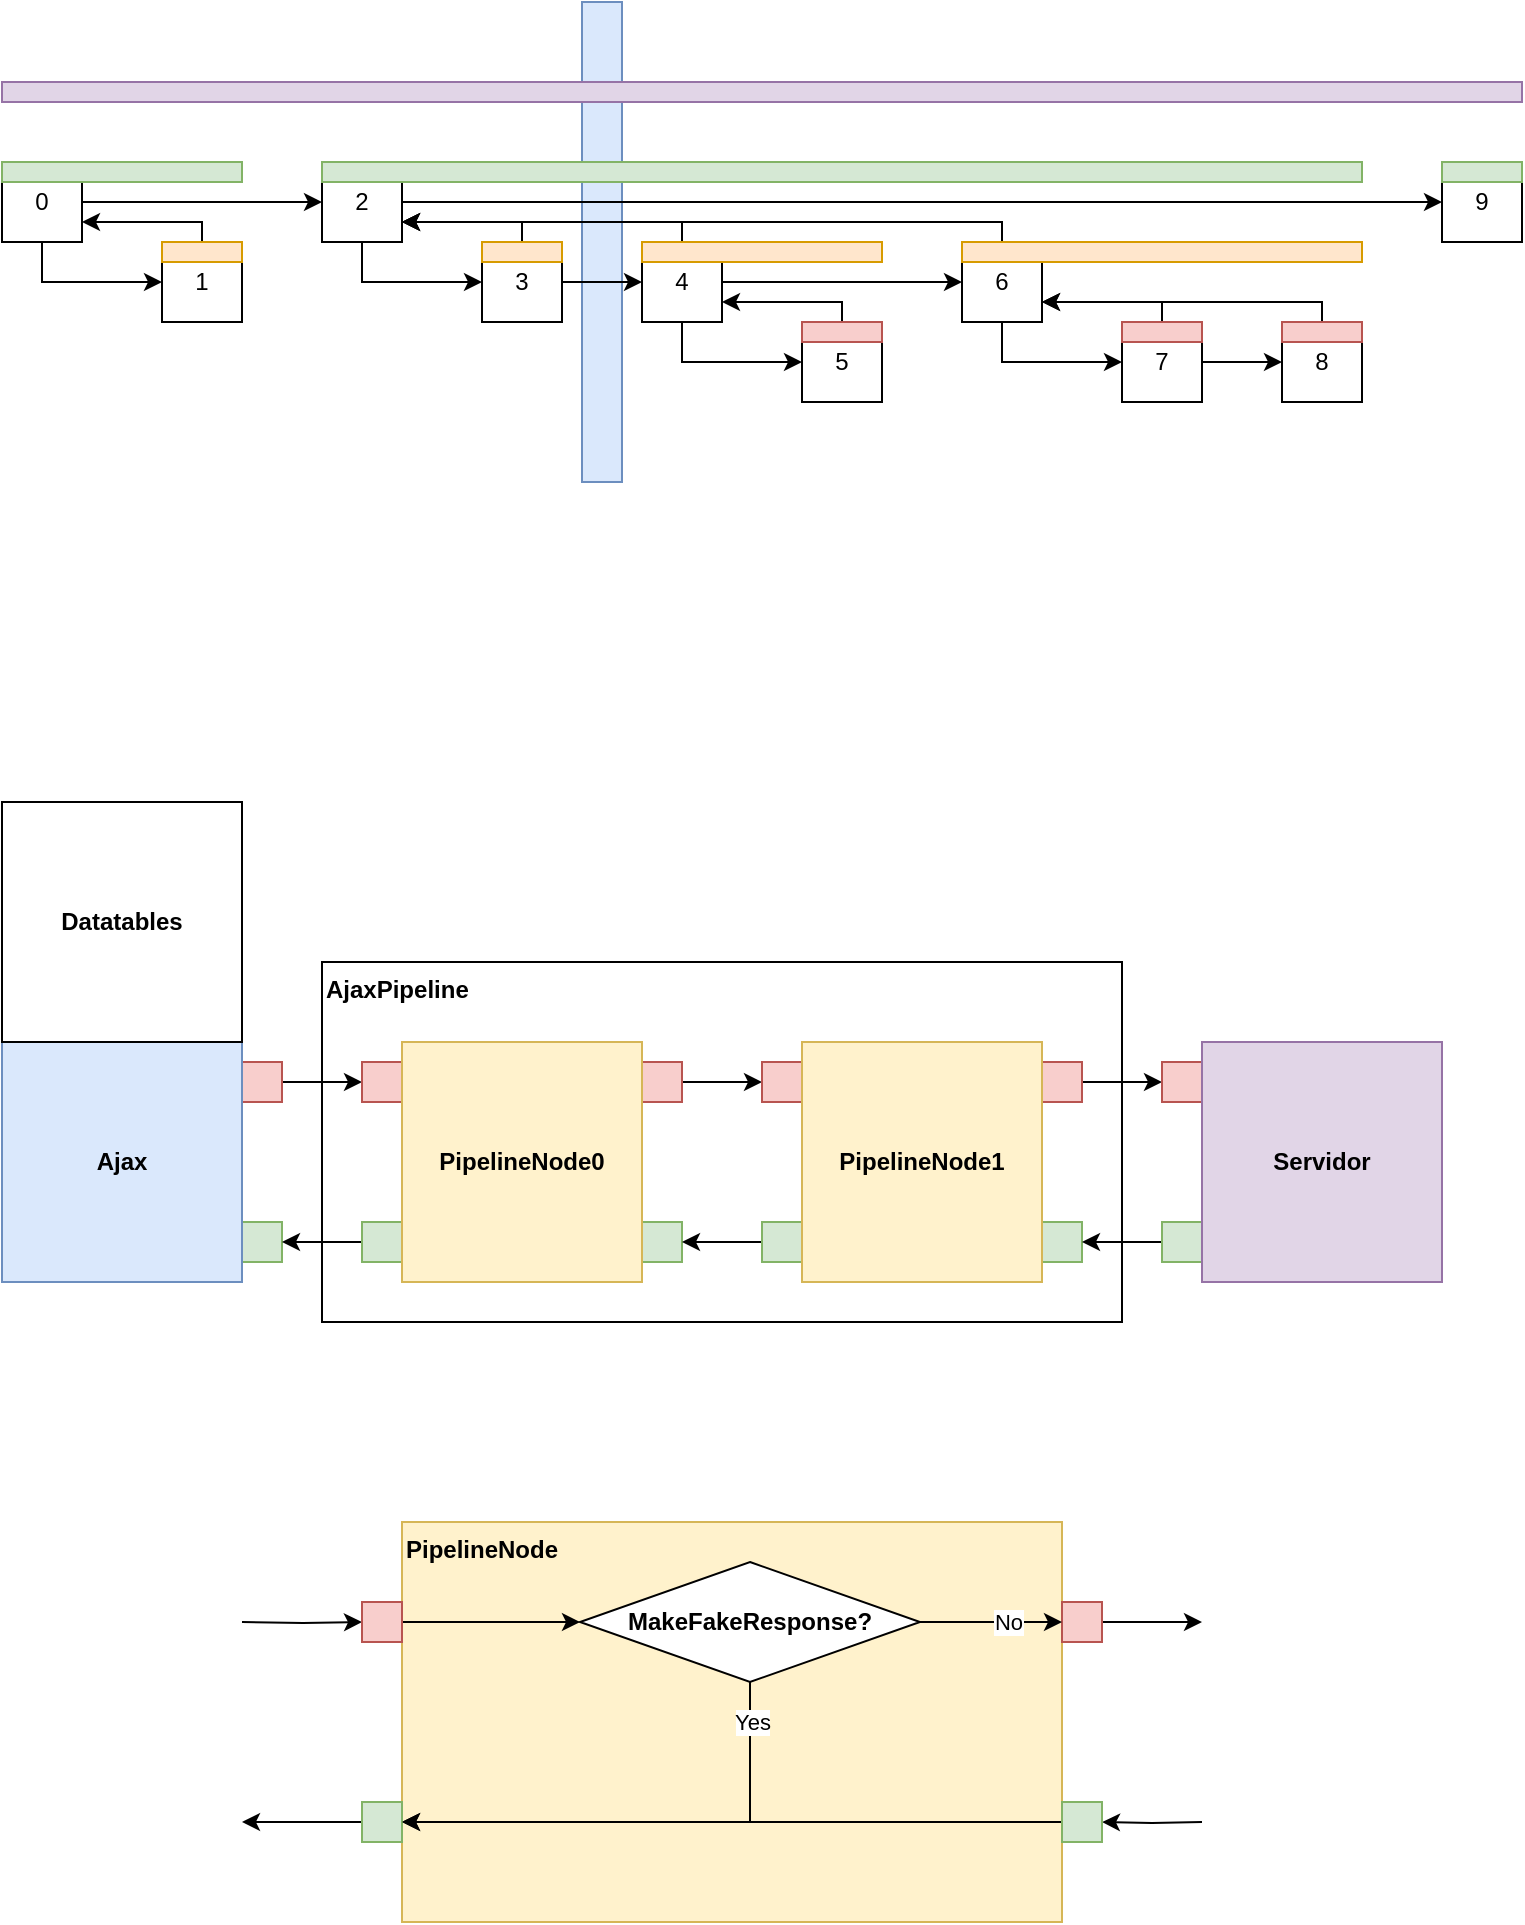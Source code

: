 <mxfile version="14.6.6" type="github">
  <diagram id="irB2v04NACGP2dBbuSmz" name="Page-1">
    <mxGraphModel dx="1240" dy="711" grid="1" gridSize="10" guides="1" tooltips="1" connect="1" arrows="1" fold="1" page="1" pageScale="1" pageWidth="827" pageHeight="1169" math="0" shadow="0">
      <root>
        <mxCell id="0" />
        <mxCell id="1" parent="0" />
        <mxCell id="42SlKrIPYoTbg7gqpLMP-43" value="&lt;b&gt;AjaxPipeline&lt;/b&gt;" style="rounded=0;whiteSpace=wrap;html=1;align=left;verticalAlign=top;" vertex="1" parent="1">
          <mxGeometry x="200" y="480" width="400" height="180" as="geometry" />
        </mxCell>
        <mxCell id="koz-F7RfOrb6fmqKRFEv-27" value="" style="rounded=0;whiteSpace=wrap;html=1;fillColor=#dae8fc;strokeColor=#6c8ebf;" parent="1" vertex="1">
          <mxGeometry x="330" width="20" height="240" as="geometry" />
        </mxCell>
        <mxCell id="koz-F7RfOrb6fmqKRFEv-3" style="edgeStyle=orthogonalEdgeStyle;rounded=0;orthogonalLoop=1;jettySize=auto;html=1;entryX=0;entryY=0.5;entryDx=0;entryDy=0;" parent="1" source="koz-F7RfOrb6fmqKRFEv-1" target="koz-F7RfOrb6fmqKRFEv-2" edge="1">
          <mxGeometry relative="1" as="geometry">
            <Array as="points">
              <mxPoint x="60" y="140" />
            </Array>
          </mxGeometry>
        </mxCell>
        <mxCell id="koz-F7RfOrb6fmqKRFEv-6" style="edgeStyle=orthogonalEdgeStyle;rounded=0;orthogonalLoop=1;jettySize=auto;html=1;entryX=0;entryY=0.5;entryDx=0;entryDy=0;" parent="1" source="koz-F7RfOrb6fmqKRFEv-1" target="koz-F7RfOrb6fmqKRFEv-4" edge="1">
          <mxGeometry relative="1" as="geometry" />
        </mxCell>
        <mxCell id="koz-F7RfOrb6fmqKRFEv-1" value="0" style="rounded=0;whiteSpace=wrap;html=1;" parent="1" vertex="1">
          <mxGeometry x="40" y="80" width="40" height="40" as="geometry" />
        </mxCell>
        <mxCell id="koz-F7RfOrb6fmqKRFEv-5" style="edgeStyle=orthogonalEdgeStyle;rounded=0;orthogonalLoop=1;jettySize=auto;html=1;entryX=1;entryY=0.75;entryDx=0;entryDy=0;" parent="1" source="koz-F7RfOrb6fmqKRFEv-2" target="koz-F7RfOrb6fmqKRFEv-1" edge="1">
          <mxGeometry relative="1" as="geometry">
            <Array as="points">
              <mxPoint x="140" y="110" />
            </Array>
          </mxGeometry>
        </mxCell>
        <mxCell id="koz-F7RfOrb6fmqKRFEv-2" value="1" style="rounded=0;whiteSpace=wrap;html=1;" parent="1" vertex="1">
          <mxGeometry x="120" y="120" width="40" height="40" as="geometry" />
        </mxCell>
        <mxCell id="koz-F7RfOrb6fmqKRFEv-16" style="edgeStyle=orthogonalEdgeStyle;rounded=0;orthogonalLoop=1;jettySize=auto;html=1;entryX=0;entryY=0.5;entryDx=0;entryDy=0;exitX=0.5;exitY=1;exitDx=0;exitDy=0;" parent="1" source="koz-F7RfOrb6fmqKRFEv-4" target="koz-F7RfOrb6fmqKRFEv-7" edge="1">
          <mxGeometry relative="1" as="geometry" />
        </mxCell>
        <mxCell id="koz-F7RfOrb6fmqKRFEv-26" style="edgeStyle=orthogonalEdgeStyle;rounded=0;orthogonalLoop=1;jettySize=auto;html=1;entryX=0;entryY=0.5;entryDx=0;entryDy=0;" parent="1" source="koz-F7RfOrb6fmqKRFEv-4" target="koz-F7RfOrb6fmqKRFEv-19" edge="1">
          <mxGeometry relative="1" as="geometry" />
        </mxCell>
        <mxCell id="koz-F7RfOrb6fmqKRFEv-4" value="2" style="rounded=0;whiteSpace=wrap;html=1;" parent="1" vertex="1">
          <mxGeometry x="200" y="80" width="40" height="40" as="geometry" />
        </mxCell>
        <mxCell id="koz-F7RfOrb6fmqKRFEv-13" style="edgeStyle=orthogonalEdgeStyle;rounded=0;orthogonalLoop=1;jettySize=auto;html=1;entryX=1;entryY=0.75;entryDx=0;entryDy=0;" parent="1" source="koz-F7RfOrb6fmqKRFEv-7" target="koz-F7RfOrb6fmqKRFEv-4" edge="1">
          <mxGeometry relative="1" as="geometry">
            <Array as="points">
              <mxPoint x="300" y="110" />
            </Array>
          </mxGeometry>
        </mxCell>
        <mxCell id="koz-F7RfOrb6fmqKRFEv-17" style="edgeStyle=orthogonalEdgeStyle;rounded=0;orthogonalLoop=1;jettySize=auto;html=1;entryX=0;entryY=0.5;entryDx=0;entryDy=0;" parent="1" source="koz-F7RfOrb6fmqKRFEv-7" target="koz-F7RfOrb6fmqKRFEv-8" edge="1">
          <mxGeometry relative="1" as="geometry" />
        </mxCell>
        <mxCell id="koz-F7RfOrb6fmqKRFEv-7" value="3" style="rounded=0;whiteSpace=wrap;html=1;" parent="1" vertex="1">
          <mxGeometry x="280" y="120" width="40" height="40" as="geometry" />
        </mxCell>
        <mxCell id="koz-F7RfOrb6fmqKRFEv-14" style="edgeStyle=orthogonalEdgeStyle;rounded=0;orthogonalLoop=1;jettySize=auto;html=1;entryX=1;entryY=0.75;entryDx=0;entryDy=0;" parent="1" source="koz-F7RfOrb6fmqKRFEv-8" target="koz-F7RfOrb6fmqKRFEv-4" edge="1">
          <mxGeometry relative="1" as="geometry">
            <Array as="points">
              <mxPoint x="380" y="110" />
            </Array>
          </mxGeometry>
        </mxCell>
        <mxCell id="koz-F7RfOrb6fmqKRFEv-18" style="edgeStyle=orthogonalEdgeStyle;rounded=0;orthogonalLoop=1;jettySize=auto;html=1;entryX=0;entryY=0.5;entryDx=0;entryDy=0;" parent="1" source="koz-F7RfOrb6fmqKRFEv-8" target="koz-F7RfOrb6fmqKRFEv-10" edge="1">
          <mxGeometry relative="1" as="geometry" />
        </mxCell>
        <mxCell id="koz-F7RfOrb6fmqKRFEv-21" style="edgeStyle=orthogonalEdgeStyle;rounded=0;orthogonalLoop=1;jettySize=auto;html=1;entryX=0;entryY=0.5;entryDx=0;entryDy=0;" parent="1" source="koz-F7RfOrb6fmqKRFEv-8" target="koz-F7RfOrb6fmqKRFEv-9" edge="1">
          <mxGeometry relative="1" as="geometry">
            <Array as="points">
              <mxPoint x="380" y="180" />
            </Array>
          </mxGeometry>
        </mxCell>
        <mxCell id="koz-F7RfOrb6fmqKRFEv-8" value="4" style="rounded=0;whiteSpace=wrap;html=1;" parent="1" vertex="1">
          <mxGeometry x="360" y="120" width="40" height="40" as="geometry" />
        </mxCell>
        <mxCell id="koz-F7RfOrb6fmqKRFEv-20" style="edgeStyle=orthogonalEdgeStyle;rounded=0;orthogonalLoop=1;jettySize=auto;html=1;entryX=1;entryY=0.75;entryDx=0;entryDy=0;" parent="1" source="koz-F7RfOrb6fmqKRFEv-9" target="koz-F7RfOrb6fmqKRFEv-8" edge="1">
          <mxGeometry relative="1" as="geometry">
            <Array as="points">
              <mxPoint x="460" y="150" />
            </Array>
          </mxGeometry>
        </mxCell>
        <mxCell id="koz-F7RfOrb6fmqKRFEv-9" value="5" style="rounded=0;whiteSpace=wrap;html=1;" parent="1" vertex="1">
          <mxGeometry x="440" y="160" width="40" height="40" as="geometry" />
        </mxCell>
        <mxCell id="koz-F7RfOrb6fmqKRFEv-15" style="edgeStyle=orthogonalEdgeStyle;rounded=0;orthogonalLoop=1;jettySize=auto;html=1;entryX=1;entryY=0.75;entryDx=0;entryDy=0;" parent="1" source="koz-F7RfOrb6fmqKRFEv-10" target="koz-F7RfOrb6fmqKRFEv-4" edge="1">
          <mxGeometry relative="1" as="geometry">
            <Array as="points">
              <mxPoint x="540" y="110" />
            </Array>
          </mxGeometry>
        </mxCell>
        <mxCell id="koz-F7RfOrb6fmqKRFEv-24" style="edgeStyle=orthogonalEdgeStyle;rounded=0;orthogonalLoop=1;jettySize=auto;html=1;entryX=0;entryY=0.5;entryDx=0;entryDy=0;" parent="1" source="koz-F7RfOrb6fmqKRFEv-10" target="koz-F7RfOrb6fmqKRFEv-11" edge="1">
          <mxGeometry relative="1" as="geometry">
            <Array as="points">
              <mxPoint x="540" y="180" />
            </Array>
          </mxGeometry>
        </mxCell>
        <mxCell id="koz-F7RfOrb6fmqKRFEv-10" value="6" style="rounded=0;whiteSpace=wrap;html=1;" parent="1" vertex="1">
          <mxGeometry x="520" y="120" width="40" height="40" as="geometry" />
        </mxCell>
        <mxCell id="koz-F7RfOrb6fmqKRFEv-22" style="edgeStyle=orthogonalEdgeStyle;rounded=0;orthogonalLoop=1;jettySize=auto;html=1;entryX=1;entryY=0.75;entryDx=0;entryDy=0;" parent="1" source="koz-F7RfOrb6fmqKRFEv-11" target="koz-F7RfOrb6fmqKRFEv-10" edge="1">
          <mxGeometry relative="1" as="geometry">
            <Array as="points">
              <mxPoint x="620" y="150" />
            </Array>
          </mxGeometry>
        </mxCell>
        <mxCell id="koz-F7RfOrb6fmqKRFEv-25" style="edgeStyle=orthogonalEdgeStyle;rounded=0;orthogonalLoop=1;jettySize=auto;html=1;entryX=0;entryY=0.5;entryDx=0;entryDy=0;" parent="1" source="koz-F7RfOrb6fmqKRFEv-11" target="koz-F7RfOrb6fmqKRFEv-12" edge="1">
          <mxGeometry relative="1" as="geometry" />
        </mxCell>
        <mxCell id="koz-F7RfOrb6fmqKRFEv-11" value="7" style="rounded=0;whiteSpace=wrap;html=1;" parent="1" vertex="1">
          <mxGeometry x="600" y="160" width="40" height="40" as="geometry" />
        </mxCell>
        <mxCell id="koz-F7RfOrb6fmqKRFEv-23" style="edgeStyle=orthogonalEdgeStyle;rounded=0;orthogonalLoop=1;jettySize=auto;html=1;entryX=1;entryY=0.75;entryDx=0;entryDy=0;" parent="1" source="koz-F7RfOrb6fmqKRFEv-12" target="koz-F7RfOrb6fmqKRFEv-10" edge="1">
          <mxGeometry relative="1" as="geometry">
            <Array as="points">
              <mxPoint x="700" y="150" />
            </Array>
          </mxGeometry>
        </mxCell>
        <mxCell id="koz-F7RfOrb6fmqKRFEv-12" value="8" style="rounded=0;whiteSpace=wrap;html=1;" parent="1" vertex="1">
          <mxGeometry x="680" y="160" width="40" height="40" as="geometry" />
        </mxCell>
        <mxCell id="koz-F7RfOrb6fmqKRFEv-19" value="9" style="rounded=0;whiteSpace=wrap;html=1;" parent="1" vertex="1">
          <mxGeometry x="760" y="80" width="40" height="40" as="geometry" />
        </mxCell>
        <mxCell id="koz-F7RfOrb6fmqKRFEv-28" value="" style="rounded=0;whiteSpace=wrap;html=1;fillColor=#d5e8d4;strokeColor=#82b366;" parent="1" vertex="1">
          <mxGeometry x="200" y="80" width="520" height="10" as="geometry" />
        </mxCell>
        <mxCell id="koz-F7RfOrb6fmqKRFEv-29" value="" style="rounded=0;whiteSpace=wrap;html=1;fillColor=#ffe6cc;strokeColor=#d79b00;" parent="1" vertex="1">
          <mxGeometry x="280" y="120" width="40" height="10" as="geometry" />
        </mxCell>
        <mxCell id="koz-F7RfOrb6fmqKRFEv-30" value="" style="rounded=0;whiteSpace=wrap;html=1;fillColor=#ffe6cc;strokeColor=#d79b00;" parent="1" vertex="1">
          <mxGeometry x="360" y="120" width="120" height="10" as="geometry" />
        </mxCell>
        <mxCell id="koz-F7RfOrb6fmqKRFEv-31" value="" style="rounded=0;whiteSpace=wrap;html=1;fillColor=#f8cecc;strokeColor=#b85450;" parent="1" vertex="1">
          <mxGeometry x="440" y="160" width="40" height="10" as="geometry" />
        </mxCell>
        <mxCell id="koz-F7RfOrb6fmqKRFEv-32" value="" style="rounded=0;whiteSpace=wrap;html=1;fillColor=#ffe6cc;strokeColor=#d79b00;" parent="1" vertex="1">
          <mxGeometry x="520" y="120" width="200" height="10" as="geometry" />
        </mxCell>
        <mxCell id="koz-F7RfOrb6fmqKRFEv-33" value="" style="rounded=0;whiteSpace=wrap;html=1;fillColor=#f8cecc;strokeColor=#b85450;" parent="1" vertex="1">
          <mxGeometry x="600" y="160" width="40" height="10" as="geometry" />
        </mxCell>
        <mxCell id="koz-F7RfOrb6fmqKRFEv-34" value="" style="rounded=0;whiteSpace=wrap;html=1;fillColor=#f8cecc;strokeColor=#b85450;" parent="1" vertex="1">
          <mxGeometry x="680" y="160" width="40" height="10" as="geometry" />
        </mxCell>
        <mxCell id="koz-F7RfOrb6fmqKRFEv-35" value="" style="rounded=0;whiteSpace=wrap;html=1;fillColor=#ffe6cc;strokeColor=#d79b00;" parent="1" vertex="1">
          <mxGeometry x="120" y="120" width="40" height="10" as="geometry" />
        </mxCell>
        <mxCell id="koz-F7RfOrb6fmqKRFEv-36" value="" style="rounded=0;whiteSpace=wrap;html=1;fillColor=#d5e8d4;strokeColor=#82b366;" parent="1" vertex="1">
          <mxGeometry x="40" y="80" width="120" height="10" as="geometry" />
        </mxCell>
        <mxCell id="koz-F7RfOrb6fmqKRFEv-37" value="" style="rounded=0;whiteSpace=wrap;html=1;fillColor=#e1d5e7;strokeColor=#9673a6;" parent="1" vertex="1">
          <mxGeometry x="40" y="40" width="760" height="10" as="geometry" />
        </mxCell>
        <mxCell id="koz-F7RfOrb6fmqKRFEv-40" value="" style="rounded=0;whiteSpace=wrap;html=1;fillColor=#d5e8d4;strokeColor=#82b366;" parent="1" vertex="1">
          <mxGeometry x="760" y="80" width="40" height="10" as="geometry" />
        </mxCell>
        <mxCell id="42SlKrIPYoTbg7gqpLMP-37" style="edgeStyle=orthogonalEdgeStyle;rounded=0;orthogonalLoop=1;jettySize=auto;html=1;" edge="1" parent="1" source="42SlKrIPYoTbg7gqpLMP-20" target="42SlKrIPYoTbg7gqpLMP-27">
          <mxGeometry relative="1" as="geometry" />
        </mxCell>
        <mxCell id="42SlKrIPYoTbg7gqpLMP-20" value="" style="rounded=0;whiteSpace=wrap;html=1;fillColor=#f8cecc;strokeColor=#b85450;" vertex="1" parent="1">
          <mxGeometry x="160" y="530" width="20" height="20" as="geometry" />
        </mxCell>
        <mxCell id="42SlKrIPYoTbg7gqpLMP-21" value="" style="rounded=0;whiteSpace=wrap;html=1;fillColor=#d5e8d4;strokeColor=#82b366;" vertex="1" parent="1">
          <mxGeometry x="160" y="610" width="20" height="20" as="geometry" />
        </mxCell>
        <mxCell id="42SlKrIPYoTbg7gqpLMP-19" value="&lt;b&gt;Ajax&lt;/b&gt;" style="rounded=0;whiteSpace=wrap;html=1;fillColor=#dae8fc;strokeColor=#6c8ebf;" vertex="1" parent="1">
          <mxGeometry x="40" y="520" width="120" height="120" as="geometry" />
        </mxCell>
        <mxCell id="42SlKrIPYoTbg7gqpLMP-38" style="edgeStyle=orthogonalEdgeStyle;rounded=0;orthogonalLoop=1;jettySize=auto;html=1;" edge="1" parent="1" source="42SlKrIPYoTbg7gqpLMP-24" target="42SlKrIPYoTbg7gqpLMP-32">
          <mxGeometry relative="1" as="geometry" />
        </mxCell>
        <mxCell id="42SlKrIPYoTbg7gqpLMP-24" value="" style="rounded=0;whiteSpace=wrap;html=1;fillColor=#f8cecc;strokeColor=#b85450;" vertex="1" parent="1">
          <mxGeometry x="360" y="530" width="20" height="20" as="geometry" />
        </mxCell>
        <mxCell id="42SlKrIPYoTbg7gqpLMP-25" value="" style="rounded=0;whiteSpace=wrap;html=1;fillColor=#d5e8d4;strokeColor=#82b366;" vertex="1" parent="1">
          <mxGeometry x="360" y="610" width="20" height="20" as="geometry" />
        </mxCell>
        <mxCell id="42SlKrIPYoTbg7gqpLMP-40" style="edgeStyle=orthogonalEdgeStyle;rounded=0;orthogonalLoop=1;jettySize=auto;html=1;" edge="1" parent="1" source="42SlKrIPYoTbg7gqpLMP-26" target="42SlKrIPYoTbg7gqpLMP-21">
          <mxGeometry relative="1" as="geometry" />
        </mxCell>
        <mxCell id="42SlKrIPYoTbg7gqpLMP-26" value="" style="rounded=0;whiteSpace=wrap;html=1;fillColor=#d5e8d4;strokeColor=#82b366;" vertex="1" parent="1">
          <mxGeometry x="220" y="610" width="20" height="20" as="geometry" />
        </mxCell>
        <mxCell id="42SlKrIPYoTbg7gqpLMP-27" value="" style="rounded=0;whiteSpace=wrap;html=1;fillColor=#f8cecc;strokeColor=#b85450;" vertex="1" parent="1">
          <mxGeometry x="220" y="530" width="20" height="20" as="geometry" />
        </mxCell>
        <mxCell id="42SlKrIPYoTbg7gqpLMP-28" value="&lt;b&gt;PipelineNode0&lt;/b&gt;" style="rounded=0;whiteSpace=wrap;html=1;fillColor=#fff2cc;strokeColor=#d6b656;" vertex="1" parent="1">
          <mxGeometry x="240" y="520" width="120" height="120" as="geometry" />
        </mxCell>
        <mxCell id="42SlKrIPYoTbg7gqpLMP-39" style="edgeStyle=orthogonalEdgeStyle;rounded=0;orthogonalLoop=1;jettySize=auto;html=1;" edge="1" parent="1" source="42SlKrIPYoTbg7gqpLMP-29" target="42SlKrIPYoTbg7gqpLMP-34">
          <mxGeometry relative="1" as="geometry" />
        </mxCell>
        <mxCell id="42SlKrIPYoTbg7gqpLMP-29" value="" style="rounded=0;whiteSpace=wrap;html=1;fillColor=#f8cecc;strokeColor=#b85450;" vertex="1" parent="1">
          <mxGeometry x="560" y="530" width="20" height="20" as="geometry" />
        </mxCell>
        <mxCell id="42SlKrIPYoTbg7gqpLMP-30" value="" style="rounded=0;whiteSpace=wrap;html=1;fillColor=#d5e8d4;strokeColor=#82b366;" vertex="1" parent="1">
          <mxGeometry x="560" y="610" width="20" height="20" as="geometry" />
        </mxCell>
        <mxCell id="42SlKrIPYoTbg7gqpLMP-41" style="edgeStyle=orthogonalEdgeStyle;rounded=0;orthogonalLoop=1;jettySize=auto;html=1;" edge="1" parent="1" source="42SlKrIPYoTbg7gqpLMP-31" target="42SlKrIPYoTbg7gqpLMP-25">
          <mxGeometry relative="1" as="geometry" />
        </mxCell>
        <mxCell id="42SlKrIPYoTbg7gqpLMP-31" value="" style="rounded=0;whiteSpace=wrap;html=1;fillColor=#d5e8d4;strokeColor=#82b366;" vertex="1" parent="1">
          <mxGeometry x="420" y="610" width="20" height="20" as="geometry" />
        </mxCell>
        <mxCell id="42SlKrIPYoTbg7gqpLMP-32" value="" style="rounded=0;whiteSpace=wrap;html=1;fillColor=#f8cecc;strokeColor=#b85450;" vertex="1" parent="1">
          <mxGeometry x="420" y="530" width="20" height="20" as="geometry" />
        </mxCell>
        <mxCell id="42SlKrIPYoTbg7gqpLMP-33" value="&lt;b&gt;PipelineNode1&lt;/b&gt;" style="rounded=0;whiteSpace=wrap;html=1;fillColor=#fff2cc;strokeColor=#d6b656;" vertex="1" parent="1">
          <mxGeometry x="440" y="520" width="120" height="120" as="geometry" />
        </mxCell>
        <mxCell id="42SlKrIPYoTbg7gqpLMP-34" value="" style="rounded=0;whiteSpace=wrap;html=1;fillColor=#f8cecc;strokeColor=#b85450;" vertex="1" parent="1">
          <mxGeometry x="620" y="530" width="20" height="20" as="geometry" />
        </mxCell>
        <mxCell id="42SlKrIPYoTbg7gqpLMP-42" style="edgeStyle=orthogonalEdgeStyle;rounded=0;orthogonalLoop=1;jettySize=auto;html=1;" edge="1" parent="1" source="42SlKrIPYoTbg7gqpLMP-35" target="42SlKrIPYoTbg7gqpLMP-30">
          <mxGeometry relative="1" as="geometry" />
        </mxCell>
        <mxCell id="42SlKrIPYoTbg7gqpLMP-35" value="" style="rounded=0;whiteSpace=wrap;html=1;fillColor=#d5e8d4;strokeColor=#82b366;" vertex="1" parent="1">
          <mxGeometry x="620" y="610" width="20" height="20" as="geometry" />
        </mxCell>
        <mxCell id="42SlKrIPYoTbg7gqpLMP-36" value="&lt;b&gt;Servidor&lt;/b&gt;" style="rounded=0;whiteSpace=wrap;html=1;fillColor=#e1d5e7;strokeColor=#9673a6;" vertex="1" parent="1">
          <mxGeometry x="640" y="520" width="120" height="120" as="geometry" />
        </mxCell>
        <mxCell id="42SlKrIPYoTbg7gqpLMP-48" value="&lt;b&gt;PipelineNode&lt;/b&gt;" style="rounded=0;whiteSpace=wrap;html=1;fillColor=#fff2cc;strokeColor=#d6b656;align=left;verticalAlign=top;" vertex="1" parent="1">
          <mxGeometry x="240" y="760" width="330" height="200" as="geometry" />
        </mxCell>
        <mxCell id="42SlKrIPYoTbg7gqpLMP-63" style="edgeStyle=orthogonalEdgeStyle;rounded=0;orthogonalLoop=1;jettySize=auto;html=1;" edge="1" parent="1" source="42SlKrIPYoTbg7gqpLMP-44">
          <mxGeometry relative="1" as="geometry">
            <mxPoint x="640.0" y="810" as="targetPoint" />
          </mxGeometry>
        </mxCell>
        <mxCell id="42SlKrIPYoTbg7gqpLMP-44" value="" style="rounded=0;whiteSpace=wrap;html=1;fillColor=#f8cecc;strokeColor=#b85450;" vertex="1" parent="1">
          <mxGeometry x="570" y="800" width="20" height="20" as="geometry" />
        </mxCell>
        <mxCell id="42SlKrIPYoTbg7gqpLMP-58" style="edgeStyle=orthogonalEdgeStyle;rounded=0;orthogonalLoop=1;jettySize=auto;html=1;entryX=0;entryY=0.75;entryDx=0;entryDy=0;" edge="1" parent="1" source="42SlKrIPYoTbg7gqpLMP-45" target="42SlKrIPYoTbg7gqpLMP-48">
          <mxGeometry relative="1" as="geometry">
            <Array as="points">
              <mxPoint x="560" y="910" />
              <mxPoint x="560" y="910" />
            </Array>
          </mxGeometry>
        </mxCell>
        <mxCell id="42SlKrIPYoTbg7gqpLMP-64" style="edgeStyle=orthogonalEdgeStyle;rounded=0;orthogonalLoop=1;jettySize=auto;html=1;" edge="1" parent="1" target="42SlKrIPYoTbg7gqpLMP-45">
          <mxGeometry relative="1" as="geometry">
            <mxPoint x="640.0" y="910" as="sourcePoint" />
          </mxGeometry>
        </mxCell>
        <mxCell id="42SlKrIPYoTbg7gqpLMP-45" value="" style="rounded=0;whiteSpace=wrap;html=1;fillColor=#d5e8d4;strokeColor=#82b366;" vertex="1" parent="1">
          <mxGeometry x="570" y="900" width="20" height="20" as="geometry" />
        </mxCell>
        <mxCell id="42SlKrIPYoTbg7gqpLMP-62" style="edgeStyle=orthogonalEdgeStyle;rounded=0;orthogonalLoop=1;jettySize=auto;html=1;" edge="1" parent="1" source="42SlKrIPYoTbg7gqpLMP-46">
          <mxGeometry relative="1" as="geometry">
            <mxPoint x="160" y="910" as="targetPoint" />
          </mxGeometry>
        </mxCell>
        <mxCell id="42SlKrIPYoTbg7gqpLMP-46" value="" style="rounded=0;whiteSpace=wrap;html=1;fillColor=#d5e8d4;strokeColor=#82b366;" vertex="1" parent="1">
          <mxGeometry x="220" y="900" width="20" height="20" as="geometry" />
        </mxCell>
        <mxCell id="42SlKrIPYoTbg7gqpLMP-54" style="edgeStyle=orthogonalEdgeStyle;rounded=0;orthogonalLoop=1;jettySize=auto;html=1;entryX=0;entryY=0.5;entryDx=0;entryDy=0;" edge="1" parent="1" source="42SlKrIPYoTbg7gqpLMP-47" target="42SlKrIPYoTbg7gqpLMP-53">
          <mxGeometry relative="1" as="geometry" />
        </mxCell>
        <mxCell id="42SlKrIPYoTbg7gqpLMP-61" style="edgeStyle=orthogonalEdgeStyle;rounded=0;orthogonalLoop=1;jettySize=auto;html=1;" edge="1" parent="1" target="42SlKrIPYoTbg7gqpLMP-47">
          <mxGeometry relative="1" as="geometry">
            <mxPoint x="160" y="810" as="sourcePoint" />
          </mxGeometry>
        </mxCell>
        <mxCell id="42SlKrIPYoTbg7gqpLMP-47" value="" style="rounded=0;whiteSpace=wrap;html=1;fillColor=#f8cecc;strokeColor=#b85450;" vertex="1" parent="1">
          <mxGeometry x="220" y="800" width="20" height="20" as="geometry" />
        </mxCell>
        <mxCell id="42SlKrIPYoTbg7gqpLMP-56" style="edgeStyle=orthogonalEdgeStyle;rounded=0;orthogonalLoop=1;jettySize=auto;html=1;entryX=0;entryY=0.5;entryDx=0;entryDy=0;" edge="1" parent="1" source="42SlKrIPYoTbg7gqpLMP-53" target="42SlKrIPYoTbg7gqpLMP-44">
          <mxGeometry relative="1" as="geometry">
            <Array as="points" />
          </mxGeometry>
        </mxCell>
        <mxCell id="42SlKrIPYoTbg7gqpLMP-60" value="No" style="edgeLabel;html=1;align=center;verticalAlign=middle;resizable=0;points=[];" vertex="1" connectable="0" parent="42SlKrIPYoTbg7gqpLMP-56">
          <mxGeometry x="0.241" relative="1" as="geometry">
            <mxPoint as="offset" />
          </mxGeometry>
        </mxCell>
        <mxCell id="42SlKrIPYoTbg7gqpLMP-57" style="edgeStyle=orthogonalEdgeStyle;rounded=0;orthogonalLoop=1;jettySize=auto;html=1;" edge="1" parent="1" source="42SlKrIPYoTbg7gqpLMP-53" target="42SlKrIPYoTbg7gqpLMP-46">
          <mxGeometry relative="1" as="geometry">
            <Array as="points">
              <mxPoint x="414" y="910" />
            </Array>
          </mxGeometry>
        </mxCell>
        <mxCell id="42SlKrIPYoTbg7gqpLMP-59" value="Yes" style="edgeLabel;html=1;align=center;verticalAlign=middle;resizable=0;points=[];" vertex="1" connectable="0" parent="42SlKrIPYoTbg7gqpLMP-57">
          <mxGeometry x="-0.838" y="1" relative="1" as="geometry">
            <mxPoint as="offset" />
          </mxGeometry>
        </mxCell>
        <mxCell id="42SlKrIPYoTbg7gqpLMP-53" value="&lt;b&gt;MakeFakeResponse?&lt;/b&gt;" style="rhombus;whiteSpace=wrap;html=1;" vertex="1" parent="1">
          <mxGeometry x="329" y="780" width="170" height="60" as="geometry" />
        </mxCell>
        <mxCell id="42SlKrIPYoTbg7gqpLMP-65" value="&lt;b&gt;Datatables&lt;/b&gt;" style="rounded=0;whiteSpace=wrap;html=1;" vertex="1" parent="1">
          <mxGeometry x="40" y="400" width="120" height="120" as="geometry" />
        </mxCell>
      </root>
    </mxGraphModel>
  </diagram>
</mxfile>
